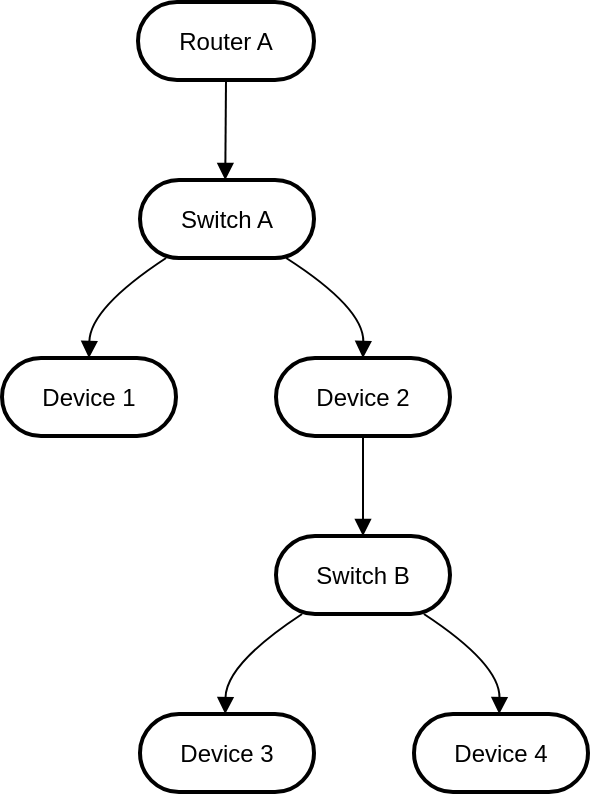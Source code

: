 <mxfile version="26.1.1">
  <diagram name="Page-1" id="RBRWed3ieKUbwpFpFf7Y">
    <mxGraphModel>
      <root>
        <mxCell id="0" />
        <mxCell id="1" parent="0" />
        <mxCell id="2" value="Router A" style="rounded=1;whiteSpace=wrap;arcSize=50;strokeWidth=2;" vertex="1" parent="1">
          <mxGeometry x="76" y="8" width="88" height="39" as="geometry" />
        </mxCell>
        <mxCell id="3" value="Switch A" style="rounded=1;whiteSpace=wrap;arcSize=50;strokeWidth=2;" vertex="1" parent="1">
          <mxGeometry x="77" y="97" width="87" height="39" as="geometry" />
        </mxCell>
        <mxCell id="4" value="Device 1" style="rounded=1;whiteSpace=wrap;arcSize=50;strokeWidth=2;" vertex="1" parent="1">
          <mxGeometry x="8" y="186" width="87" height="39" as="geometry" />
        </mxCell>
        <mxCell id="5" value="Device 2" style="rounded=1;whiteSpace=wrap;arcSize=50;strokeWidth=2;" vertex="1" parent="1">
          <mxGeometry x="145" y="186" width="87" height="39" as="geometry" />
        </mxCell>
        <mxCell id="6" value="Switch B" style="rounded=1;whiteSpace=wrap;arcSize=50;strokeWidth=2;" vertex="1" parent="1">
          <mxGeometry x="145" y="275" width="87" height="39" as="geometry" />
        </mxCell>
        <mxCell id="7" value="Device 3" style="rounded=1;whiteSpace=wrap;arcSize=50;strokeWidth=2;" vertex="1" parent="1">
          <mxGeometry x="77" y="364" width="87" height="39" as="geometry" />
        </mxCell>
        <mxCell id="8" value="Device 4" style="rounded=1;whiteSpace=wrap;arcSize=50;strokeWidth=2;" vertex="1" parent="1">
          <mxGeometry x="214" y="364" width="87" height="39" as="geometry" />
        </mxCell>
        <mxCell id="9" value="" style="curved=1;startArrow=none;endArrow=block;exitX=0.5;exitY=1;entryX=0.49;entryY=0;" edge="1" parent="1" source="2" target="3">
          <mxGeometry relative="1" as="geometry">
            <Array as="points" />
          </mxGeometry>
        </mxCell>
        <mxCell id="10" value="" style="curved=1;startArrow=none;endArrow=block;exitX=0.15;exitY=1;entryX=0.5;entryY=0;" edge="1" parent="1" source="3" target="4">
          <mxGeometry relative="1" as="geometry">
            <Array as="points">
              <mxPoint x="52" y="161" />
            </Array>
          </mxGeometry>
        </mxCell>
        <mxCell id="11" value="" style="curved=1;startArrow=none;endArrow=block;exitX=0.84;exitY=1;entryX=0.5;entryY=0;" edge="1" parent="1" source="3" target="5">
          <mxGeometry relative="1" as="geometry">
            <Array as="points">
              <mxPoint x="189" y="161" />
            </Array>
          </mxGeometry>
        </mxCell>
        <mxCell id="12" value="" style="curved=1;startArrow=none;endArrow=block;exitX=0.5;exitY=1;entryX=0.5;entryY=0;" edge="1" parent="1" source="5" target="6">
          <mxGeometry relative="1" as="geometry">
            <Array as="points" />
          </mxGeometry>
        </mxCell>
        <mxCell id="13" value="" style="curved=1;startArrow=none;endArrow=block;exitX=0.15;exitY=1;entryX=0.49;entryY=0;" edge="1" parent="1" source="6" target="7">
          <mxGeometry relative="1" as="geometry">
            <Array as="points">
              <mxPoint x="120" y="339" />
            </Array>
          </mxGeometry>
        </mxCell>
        <mxCell id="14" value="" style="curved=1;startArrow=none;endArrow=block;exitX=0.85;exitY=1;entryX=0.49;entryY=0;" edge="1" parent="1" source="6" target="8">
          <mxGeometry relative="1" as="geometry">
            <Array as="points">
              <mxPoint x="257" y="339" />
            </Array>
          </mxGeometry>
        </mxCell>
      </root>
    </mxGraphModel>
  </diagram>
</mxfile>
